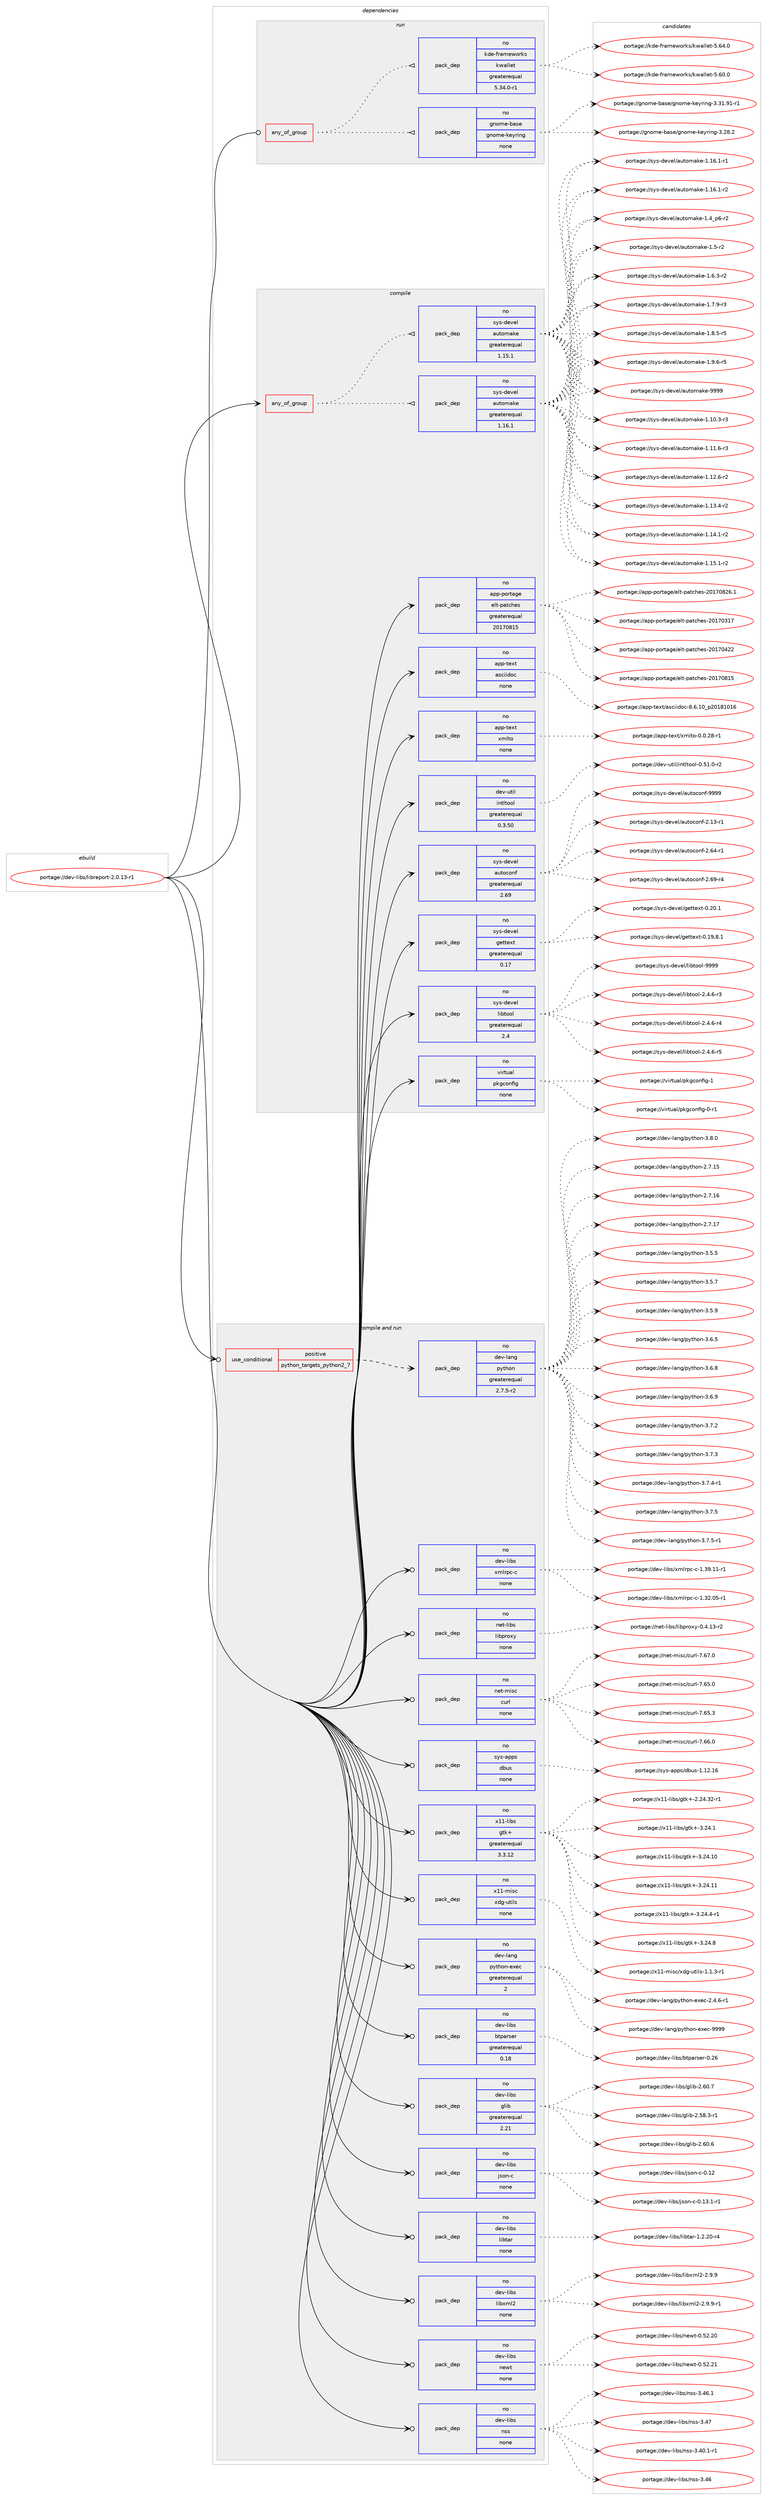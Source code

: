 digraph prolog {

# *************
# Graph options
# *************

newrank=true;
concentrate=true;
compound=true;
graph [rankdir=LR,fontname=Helvetica,fontsize=10,ranksep=1.5];#, ranksep=2.5, nodesep=0.2];
edge  [arrowhead=vee];
node  [fontname=Helvetica,fontsize=10];

# **********
# The ebuild
# **********

subgraph cluster_leftcol {
color=gray;
label=<<i>ebuild</i>>;
id [label="portage://dev-libs/libreport-2.0.13-r1", color=red, width=4, href="../dev-libs/libreport-2.0.13-r1.svg"];
}

# ****************
# The dependencies
# ****************

subgraph cluster_midcol {
color=gray;
label=<<i>dependencies</i>>;
subgraph cluster_compile {
fillcolor="#eeeeee";
style=filled;
label=<<i>compile</i>>;
subgraph any2990 {
dependency101992 [label=<<TABLE BORDER="0" CELLBORDER="1" CELLSPACING="0" CELLPADDING="4"><TR><TD CELLPADDING="10">any_of_group</TD></TR></TABLE>>, shape=none, color=red];subgraph pack77595 {
dependency101993 [label=<<TABLE BORDER="0" CELLBORDER="1" CELLSPACING="0" CELLPADDING="4" WIDTH="220"><TR><TD ROWSPAN="6" CELLPADDING="30">pack_dep</TD></TR><TR><TD WIDTH="110">no</TD></TR><TR><TD>sys-devel</TD></TR><TR><TD>automake</TD></TR><TR><TD>greaterequal</TD></TR><TR><TD>1.16.1</TD></TR></TABLE>>, shape=none, color=blue];
}
dependency101992:e -> dependency101993:w [weight=20,style="dotted",arrowhead="oinv"];
subgraph pack77596 {
dependency101994 [label=<<TABLE BORDER="0" CELLBORDER="1" CELLSPACING="0" CELLPADDING="4" WIDTH="220"><TR><TD ROWSPAN="6" CELLPADDING="30">pack_dep</TD></TR><TR><TD WIDTH="110">no</TD></TR><TR><TD>sys-devel</TD></TR><TR><TD>automake</TD></TR><TR><TD>greaterequal</TD></TR><TR><TD>1.15.1</TD></TR></TABLE>>, shape=none, color=blue];
}
dependency101992:e -> dependency101994:w [weight=20,style="dotted",arrowhead="oinv"];
}
id:e -> dependency101992:w [weight=20,style="solid",arrowhead="vee"];
subgraph pack77597 {
dependency101995 [label=<<TABLE BORDER="0" CELLBORDER="1" CELLSPACING="0" CELLPADDING="4" WIDTH="220"><TR><TD ROWSPAN="6" CELLPADDING="30">pack_dep</TD></TR><TR><TD WIDTH="110">no</TD></TR><TR><TD>app-portage</TD></TR><TR><TD>elt-patches</TD></TR><TR><TD>greaterequal</TD></TR><TR><TD>20170815</TD></TR></TABLE>>, shape=none, color=blue];
}
id:e -> dependency101995:w [weight=20,style="solid",arrowhead="vee"];
subgraph pack77598 {
dependency101996 [label=<<TABLE BORDER="0" CELLBORDER="1" CELLSPACING="0" CELLPADDING="4" WIDTH="220"><TR><TD ROWSPAN="6" CELLPADDING="30">pack_dep</TD></TR><TR><TD WIDTH="110">no</TD></TR><TR><TD>app-text</TD></TR><TR><TD>asciidoc</TD></TR><TR><TD>none</TD></TR><TR><TD></TD></TR></TABLE>>, shape=none, color=blue];
}
id:e -> dependency101996:w [weight=20,style="solid",arrowhead="vee"];
subgraph pack77599 {
dependency101997 [label=<<TABLE BORDER="0" CELLBORDER="1" CELLSPACING="0" CELLPADDING="4" WIDTH="220"><TR><TD ROWSPAN="6" CELLPADDING="30">pack_dep</TD></TR><TR><TD WIDTH="110">no</TD></TR><TR><TD>app-text</TD></TR><TR><TD>xmlto</TD></TR><TR><TD>none</TD></TR><TR><TD></TD></TR></TABLE>>, shape=none, color=blue];
}
id:e -> dependency101997:w [weight=20,style="solid",arrowhead="vee"];
subgraph pack77600 {
dependency101998 [label=<<TABLE BORDER="0" CELLBORDER="1" CELLSPACING="0" CELLPADDING="4" WIDTH="220"><TR><TD ROWSPAN="6" CELLPADDING="30">pack_dep</TD></TR><TR><TD WIDTH="110">no</TD></TR><TR><TD>dev-util</TD></TR><TR><TD>intltool</TD></TR><TR><TD>greaterequal</TD></TR><TR><TD>0.3.50</TD></TR></TABLE>>, shape=none, color=blue];
}
id:e -> dependency101998:w [weight=20,style="solid",arrowhead="vee"];
subgraph pack77601 {
dependency101999 [label=<<TABLE BORDER="0" CELLBORDER="1" CELLSPACING="0" CELLPADDING="4" WIDTH="220"><TR><TD ROWSPAN="6" CELLPADDING="30">pack_dep</TD></TR><TR><TD WIDTH="110">no</TD></TR><TR><TD>sys-devel</TD></TR><TR><TD>autoconf</TD></TR><TR><TD>greaterequal</TD></TR><TR><TD>2.69</TD></TR></TABLE>>, shape=none, color=blue];
}
id:e -> dependency101999:w [weight=20,style="solid",arrowhead="vee"];
subgraph pack77602 {
dependency102000 [label=<<TABLE BORDER="0" CELLBORDER="1" CELLSPACING="0" CELLPADDING="4" WIDTH="220"><TR><TD ROWSPAN="6" CELLPADDING="30">pack_dep</TD></TR><TR><TD WIDTH="110">no</TD></TR><TR><TD>sys-devel</TD></TR><TR><TD>gettext</TD></TR><TR><TD>greaterequal</TD></TR><TR><TD>0.17</TD></TR></TABLE>>, shape=none, color=blue];
}
id:e -> dependency102000:w [weight=20,style="solid",arrowhead="vee"];
subgraph pack77603 {
dependency102001 [label=<<TABLE BORDER="0" CELLBORDER="1" CELLSPACING="0" CELLPADDING="4" WIDTH="220"><TR><TD ROWSPAN="6" CELLPADDING="30">pack_dep</TD></TR><TR><TD WIDTH="110">no</TD></TR><TR><TD>sys-devel</TD></TR><TR><TD>libtool</TD></TR><TR><TD>greaterequal</TD></TR><TR><TD>2.4</TD></TR></TABLE>>, shape=none, color=blue];
}
id:e -> dependency102001:w [weight=20,style="solid",arrowhead="vee"];
subgraph pack77604 {
dependency102002 [label=<<TABLE BORDER="0" CELLBORDER="1" CELLSPACING="0" CELLPADDING="4" WIDTH="220"><TR><TD ROWSPAN="6" CELLPADDING="30">pack_dep</TD></TR><TR><TD WIDTH="110">no</TD></TR><TR><TD>virtual</TD></TR><TR><TD>pkgconfig</TD></TR><TR><TD>none</TD></TR><TR><TD></TD></TR></TABLE>>, shape=none, color=blue];
}
id:e -> dependency102002:w [weight=20,style="solid",arrowhead="vee"];
}
subgraph cluster_compileandrun {
fillcolor="#eeeeee";
style=filled;
label=<<i>compile and run</i>>;
subgraph cond21350 {
dependency102003 [label=<<TABLE BORDER="0" CELLBORDER="1" CELLSPACING="0" CELLPADDING="4"><TR><TD ROWSPAN="3" CELLPADDING="10">use_conditional</TD></TR><TR><TD>positive</TD></TR><TR><TD>python_targets_python2_7</TD></TR></TABLE>>, shape=none, color=red];
subgraph pack77605 {
dependency102004 [label=<<TABLE BORDER="0" CELLBORDER="1" CELLSPACING="0" CELLPADDING="4" WIDTH="220"><TR><TD ROWSPAN="6" CELLPADDING="30">pack_dep</TD></TR><TR><TD WIDTH="110">no</TD></TR><TR><TD>dev-lang</TD></TR><TR><TD>python</TD></TR><TR><TD>greaterequal</TD></TR><TR><TD>2.7.5-r2</TD></TR></TABLE>>, shape=none, color=blue];
}
dependency102003:e -> dependency102004:w [weight=20,style="dashed",arrowhead="vee"];
}
id:e -> dependency102003:w [weight=20,style="solid",arrowhead="odotvee"];
subgraph pack77606 {
dependency102005 [label=<<TABLE BORDER="0" CELLBORDER="1" CELLSPACING="0" CELLPADDING="4" WIDTH="220"><TR><TD ROWSPAN="6" CELLPADDING="30">pack_dep</TD></TR><TR><TD WIDTH="110">no</TD></TR><TR><TD>dev-lang</TD></TR><TR><TD>python-exec</TD></TR><TR><TD>greaterequal</TD></TR><TR><TD>2</TD></TR></TABLE>>, shape=none, color=blue];
}
id:e -> dependency102005:w [weight=20,style="solid",arrowhead="odotvee"];
subgraph pack77607 {
dependency102006 [label=<<TABLE BORDER="0" CELLBORDER="1" CELLSPACING="0" CELLPADDING="4" WIDTH="220"><TR><TD ROWSPAN="6" CELLPADDING="30">pack_dep</TD></TR><TR><TD WIDTH="110">no</TD></TR><TR><TD>dev-libs</TD></TR><TR><TD>btparser</TD></TR><TR><TD>greaterequal</TD></TR><TR><TD>0.18</TD></TR></TABLE>>, shape=none, color=blue];
}
id:e -> dependency102006:w [weight=20,style="solid",arrowhead="odotvee"];
subgraph pack77608 {
dependency102007 [label=<<TABLE BORDER="0" CELLBORDER="1" CELLSPACING="0" CELLPADDING="4" WIDTH="220"><TR><TD ROWSPAN="6" CELLPADDING="30">pack_dep</TD></TR><TR><TD WIDTH="110">no</TD></TR><TR><TD>dev-libs</TD></TR><TR><TD>glib</TD></TR><TR><TD>greaterequal</TD></TR><TR><TD>2.21</TD></TR></TABLE>>, shape=none, color=blue];
}
id:e -> dependency102007:w [weight=20,style="solid",arrowhead="odotvee"];
subgraph pack77609 {
dependency102008 [label=<<TABLE BORDER="0" CELLBORDER="1" CELLSPACING="0" CELLPADDING="4" WIDTH="220"><TR><TD ROWSPAN="6" CELLPADDING="30">pack_dep</TD></TR><TR><TD WIDTH="110">no</TD></TR><TR><TD>dev-libs</TD></TR><TR><TD>json-c</TD></TR><TR><TD>none</TD></TR><TR><TD></TD></TR></TABLE>>, shape=none, color=blue];
}
id:e -> dependency102008:w [weight=20,style="solid",arrowhead="odotvee"];
subgraph pack77610 {
dependency102009 [label=<<TABLE BORDER="0" CELLBORDER="1" CELLSPACING="0" CELLPADDING="4" WIDTH="220"><TR><TD ROWSPAN="6" CELLPADDING="30">pack_dep</TD></TR><TR><TD WIDTH="110">no</TD></TR><TR><TD>dev-libs</TD></TR><TR><TD>libtar</TD></TR><TR><TD>none</TD></TR><TR><TD></TD></TR></TABLE>>, shape=none, color=blue];
}
id:e -> dependency102009:w [weight=20,style="solid",arrowhead="odotvee"];
subgraph pack77611 {
dependency102010 [label=<<TABLE BORDER="0" CELLBORDER="1" CELLSPACING="0" CELLPADDING="4" WIDTH="220"><TR><TD ROWSPAN="6" CELLPADDING="30">pack_dep</TD></TR><TR><TD WIDTH="110">no</TD></TR><TR><TD>dev-libs</TD></TR><TR><TD>libxml2</TD></TR><TR><TD>none</TD></TR><TR><TD></TD></TR></TABLE>>, shape=none, color=blue];
}
id:e -> dependency102010:w [weight=20,style="solid",arrowhead="odotvee"];
subgraph pack77612 {
dependency102011 [label=<<TABLE BORDER="0" CELLBORDER="1" CELLSPACING="0" CELLPADDING="4" WIDTH="220"><TR><TD ROWSPAN="6" CELLPADDING="30">pack_dep</TD></TR><TR><TD WIDTH="110">no</TD></TR><TR><TD>dev-libs</TD></TR><TR><TD>newt</TD></TR><TR><TD>none</TD></TR><TR><TD></TD></TR></TABLE>>, shape=none, color=blue];
}
id:e -> dependency102011:w [weight=20,style="solid",arrowhead="odotvee"];
subgraph pack77613 {
dependency102012 [label=<<TABLE BORDER="0" CELLBORDER="1" CELLSPACING="0" CELLPADDING="4" WIDTH="220"><TR><TD ROWSPAN="6" CELLPADDING="30">pack_dep</TD></TR><TR><TD WIDTH="110">no</TD></TR><TR><TD>dev-libs</TD></TR><TR><TD>nss</TD></TR><TR><TD>none</TD></TR><TR><TD></TD></TR></TABLE>>, shape=none, color=blue];
}
id:e -> dependency102012:w [weight=20,style="solid",arrowhead="odotvee"];
subgraph pack77614 {
dependency102013 [label=<<TABLE BORDER="0" CELLBORDER="1" CELLSPACING="0" CELLPADDING="4" WIDTH="220"><TR><TD ROWSPAN="6" CELLPADDING="30">pack_dep</TD></TR><TR><TD WIDTH="110">no</TD></TR><TR><TD>dev-libs</TD></TR><TR><TD>xmlrpc-c</TD></TR><TR><TD>none</TD></TR><TR><TD></TD></TR></TABLE>>, shape=none, color=blue];
}
id:e -> dependency102013:w [weight=20,style="solid",arrowhead="odotvee"];
subgraph pack77615 {
dependency102014 [label=<<TABLE BORDER="0" CELLBORDER="1" CELLSPACING="0" CELLPADDING="4" WIDTH="220"><TR><TD ROWSPAN="6" CELLPADDING="30">pack_dep</TD></TR><TR><TD WIDTH="110">no</TD></TR><TR><TD>net-libs</TD></TR><TR><TD>libproxy</TD></TR><TR><TD>none</TD></TR><TR><TD></TD></TR></TABLE>>, shape=none, color=blue];
}
id:e -> dependency102014:w [weight=20,style="solid",arrowhead="odotvee"];
subgraph pack77616 {
dependency102015 [label=<<TABLE BORDER="0" CELLBORDER="1" CELLSPACING="0" CELLPADDING="4" WIDTH="220"><TR><TD ROWSPAN="6" CELLPADDING="30">pack_dep</TD></TR><TR><TD WIDTH="110">no</TD></TR><TR><TD>net-misc</TD></TR><TR><TD>curl</TD></TR><TR><TD>none</TD></TR><TR><TD></TD></TR></TABLE>>, shape=none, color=blue];
}
id:e -> dependency102015:w [weight=20,style="solid",arrowhead="odotvee"];
subgraph pack77617 {
dependency102016 [label=<<TABLE BORDER="0" CELLBORDER="1" CELLSPACING="0" CELLPADDING="4" WIDTH="220"><TR><TD ROWSPAN="6" CELLPADDING="30">pack_dep</TD></TR><TR><TD WIDTH="110">no</TD></TR><TR><TD>sys-apps</TD></TR><TR><TD>dbus</TD></TR><TR><TD>none</TD></TR><TR><TD></TD></TR></TABLE>>, shape=none, color=blue];
}
id:e -> dependency102016:w [weight=20,style="solid",arrowhead="odotvee"];
subgraph pack77618 {
dependency102017 [label=<<TABLE BORDER="0" CELLBORDER="1" CELLSPACING="0" CELLPADDING="4" WIDTH="220"><TR><TD ROWSPAN="6" CELLPADDING="30">pack_dep</TD></TR><TR><TD WIDTH="110">no</TD></TR><TR><TD>x11-libs</TD></TR><TR><TD>gtk+</TD></TR><TR><TD>greaterequal</TD></TR><TR><TD>3.3.12</TD></TR></TABLE>>, shape=none, color=blue];
}
id:e -> dependency102017:w [weight=20,style="solid",arrowhead="odotvee"];
subgraph pack77619 {
dependency102018 [label=<<TABLE BORDER="0" CELLBORDER="1" CELLSPACING="0" CELLPADDING="4" WIDTH="220"><TR><TD ROWSPAN="6" CELLPADDING="30">pack_dep</TD></TR><TR><TD WIDTH="110">no</TD></TR><TR><TD>x11-misc</TD></TR><TR><TD>xdg-utils</TD></TR><TR><TD>none</TD></TR><TR><TD></TD></TR></TABLE>>, shape=none, color=blue];
}
id:e -> dependency102018:w [weight=20,style="solid",arrowhead="odotvee"];
}
subgraph cluster_run {
fillcolor="#eeeeee";
style=filled;
label=<<i>run</i>>;
subgraph any2991 {
dependency102019 [label=<<TABLE BORDER="0" CELLBORDER="1" CELLSPACING="0" CELLPADDING="4"><TR><TD CELLPADDING="10">any_of_group</TD></TR></TABLE>>, shape=none, color=red];subgraph pack77620 {
dependency102020 [label=<<TABLE BORDER="0" CELLBORDER="1" CELLSPACING="0" CELLPADDING="4" WIDTH="220"><TR><TD ROWSPAN="6" CELLPADDING="30">pack_dep</TD></TR><TR><TD WIDTH="110">no</TD></TR><TR><TD>gnome-base</TD></TR><TR><TD>gnome-keyring</TD></TR><TR><TD>none</TD></TR><TR><TD></TD></TR></TABLE>>, shape=none, color=blue];
}
dependency102019:e -> dependency102020:w [weight=20,style="dotted",arrowhead="oinv"];
subgraph pack77621 {
dependency102021 [label=<<TABLE BORDER="0" CELLBORDER="1" CELLSPACING="0" CELLPADDING="4" WIDTH="220"><TR><TD ROWSPAN="6" CELLPADDING="30">pack_dep</TD></TR><TR><TD WIDTH="110">no</TD></TR><TR><TD>kde-frameworks</TD></TR><TR><TD>kwallet</TD></TR><TR><TD>greaterequal</TD></TR><TR><TD>5.34.0-r1</TD></TR></TABLE>>, shape=none, color=blue];
}
dependency102019:e -> dependency102021:w [weight=20,style="dotted",arrowhead="oinv"];
}
id:e -> dependency102019:w [weight=20,style="solid",arrowhead="odot"];
}
}

# **************
# The candidates
# **************

subgraph cluster_choices {
rank=same;
color=gray;
label=<<i>candidates</i>>;

subgraph choice77595 {
color=black;
nodesep=1;
choiceportage11512111545100101118101108479711711611110997107101454946494846514511451 [label="portage://sys-devel/automake-1.10.3-r3", color=red, width=4,href="../sys-devel/automake-1.10.3-r3.svg"];
choiceportage11512111545100101118101108479711711611110997107101454946494946544511451 [label="portage://sys-devel/automake-1.11.6-r3", color=red, width=4,href="../sys-devel/automake-1.11.6-r3.svg"];
choiceportage11512111545100101118101108479711711611110997107101454946495046544511450 [label="portage://sys-devel/automake-1.12.6-r2", color=red, width=4,href="../sys-devel/automake-1.12.6-r2.svg"];
choiceportage11512111545100101118101108479711711611110997107101454946495146524511450 [label="portage://sys-devel/automake-1.13.4-r2", color=red, width=4,href="../sys-devel/automake-1.13.4-r2.svg"];
choiceportage11512111545100101118101108479711711611110997107101454946495246494511450 [label="portage://sys-devel/automake-1.14.1-r2", color=red, width=4,href="../sys-devel/automake-1.14.1-r2.svg"];
choiceportage11512111545100101118101108479711711611110997107101454946495346494511450 [label="portage://sys-devel/automake-1.15.1-r2", color=red, width=4,href="../sys-devel/automake-1.15.1-r2.svg"];
choiceportage11512111545100101118101108479711711611110997107101454946495446494511449 [label="portage://sys-devel/automake-1.16.1-r1", color=red, width=4,href="../sys-devel/automake-1.16.1-r1.svg"];
choiceportage11512111545100101118101108479711711611110997107101454946495446494511450 [label="portage://sys-devel/automake-1.16.1-r2", color=red, width=4,href="../sys-devel/automake-1.16.1-r2.svg"];
choiceportage115121115451001011181011084797117116111109971071014549465295112544511450 [label="portage://sys-devel/automake-1.4_p6-r2", color=red, width=4,href="../sys-devel/automake-1.4_p6-r2.svg"];
choiceportage11512111545100101118101108479711711611110997107101454946534511450 [label="portage://sys-devel/automake-1.5-r2", color=red, width=4,href="../sys-devel/automake-1.5-r2.svg"];
choiceportage115121115451001011181011084797117116111109971071014549465446514511450 [label="portage://sys-devel/automake-1.6.3-r2", color=red, width=4,href="../sys-devel/automake-1.6.3-r2.svg"];
choiceportage115121115451001011181011084797117116111109971071014549465546574511451 [label="portage://sys-devel/automake-1.7.9-r3", color=red, width=4,href="../sys-devel/automake-1.7.9-r3.svg"];
choiceportage115121115451001011181011084797117116111109971071014549465646534511453 [label="portage://sys-devel/automake-1.8.5-r5", color=red, width=4,href="../sys-devel/automake-1.8.5-r5.svg"];
choiceportage115121115451001011181011084797117116111109971071014549465746544511453 [label="portage://sys-devel/automake-1.9.6-r5", color=red, width=4,href="../sys-devel/automake-1.9.6-r5.svg"];
choiceportage115121115451001011181011084797117116111109971071014557575757 [label="portage://sys-devel/automake-9999", color=red, width=4,href="../sys-devel/automake-9999.svg"];
dependency101993:e -> choiceportage11512111545100101118101108479711711611110997107101454946494846514511451:w [style=dotted,weight="100"];
dependency101993:e -> choiceportage11512111545100101118101108479711711611110997107101454946494946544511451:w [style=dotted,weight="100"];
dependency101993:e -> choiceportage11512111545100101118101108479711711611110997107101454946495046544511450:w [style=dotted,weight="100"];
dependency101993:e -> choiceportage11512111545100101118101108479711711611110997107101454946495146524511450:w [style=dotted,weight="100"];
dependency101993:e -> choiceportage11512111545100101118101108479711711611110997107101454946495246494511450:w [style=dotted,weight="100"];
dependency101993:e -> choiceportage11512111545100101118101108479711711611110997107101454946495346494511450:w [style=dotted,weight="100"];
dependency101993:e -> choiceportage11512111545100101118101108479711711611110997107101454946495446494511449:w [style=dotted,weight="100"];
dependency101993:e -> choiceportage11512111545100101118101108479711711611110997107101454946495446494511450:w [style=dotted,weight="100"];
dependency101993:e -> choiceportage115121115451001011181011084797117116111109971071014549465295112544511450:w [style=dotted,weight="100"];
dependency101993:e -> choiceportage11512111545100101118101108479711711611110997107101454946534511450:w [style=dotted,weight="100"];
dependency101993:e -> choiceportage115121115451001011181011084797117116111109971071014549465446514511450:w [style=dotted,weight="100"];
dependency101993:e -> choiceportage115121115451001011181011084797117116111109971071014549465546574511451:w [style=dotted,weight="100"];
dependency101993:e -> choiceportage115121115451001011181011084797117116111109971071014549465646534511453:w [style=dotted,weight="100"];
dependency101993:e -> choiceportage115121115451001011181011084797117116111109971071014549465746544511453:w [style=dotted,weight="100"];
dependency101993:e -> choiceportage115121115451001011181011084797117116111109971071014557575757:w [style=dotted,weight="100"];
}
subgraph choice77596 {
color=black;
nodesep=1;
choiceportage11512111545100101118101108479711711611110997107101454946494846514511451 [label="portage://sys-devel/automake-1.10.3-r3", color=red, width=4,href="../sys-devel/automake-1.10.3-r3.svg"];
choiceportage11512111545100101118101108479711711611110997107101454946494946544511451 [label="portage://sys-devel/automake-1.11.6-r3", color=red, width=4,href="../sys-devel/automake-1.11.6-r3.svg"];
choiceportage11512111545100101118101108479711711611110997107101454946495046544511450 [label="portage://sys-devel/automake-1.12.6-r2", color=red, width=4,href="../sys-devel/automake-1.12.6-r2.svg"];
choiceportage11512111545100101118101108479711711611110997107101454946495146524511450 [label="portage://sys-devel/automake-1.13.4-r2", color=red, width=4,href="../sys-devel/automake-1.13.4-r2.svg"];
choiceportage11512111545100101118101108479711711611110997107101454946495246494511450 [label="portage://sys-devel/automake-1.14.1-r2", color=red, width=4,href="../sys-devel/automake-1.14.1-r2.svg"];
choiceportage11512111545100101118101108479711711611110997107101454946495346494511450 [label="portage://sys-devel/automake-1.15.1-r2", color=red, width=4,href="../sys-devel/automake-1.15.1-r2.svg"];
choiceportage11512111545100101118101108479711711611110997107101454946495446494511449 [label="portage://sys-devel/automake-1.16.1-r1", color=red, width=4,href="../sys-devel/automake-1.16.1-r1.svg"];
choiceportage11512111545100101118101108479711711611110997107101454946495446494511450 [label="portage://sys-devel/automake-1.16.1-r2", color=red, width=4,href="../sys-devel/automake-1.16.1-r2.svg"];
choiceportage115121115451001011181011084797117116111109971071014549465295112544511450 [label="portage://sys-devel/automake-1.4_p6-r2", color=red, width=4,href="../sys-devel/automake-1.4_p6-r2.svg"];
choiceportage11512111545100101118101108479711711611110997107101454946534511450 [label="portage://sys-devel/automake-1.5-r2", color=red, width=4,href="../sys-devel/automake-1.5-r2.svg"];
choiceportage115121115451001011181011084797117116111109971071014549465446514511450 [label="portage://sys-devel/automake-1.6.3-r2", color=red, width=4,href="../sys-devel/automake-1.6.3-r2.svg"];
choiceportage115121115451001011181011084797117116111109971071014549465546574511451 [label="portage://sys-devel/automake-1.7.9-r3", color=red, width=4,href="../sys-devel/automake-1.7.9-r3.svg"];
choiceportage115121115451001011181011084797117116111109971071014549465646534511453 [label="portage://sys-devel/automake-1.8.5-r5", color=red, width=4,href="../sys-devel/automake-1.8.5-r5.svg"];
choiceportage115121115451001011181011084797117116111109971071014549465746544511453 [label="portage://sys-devel/automake-1.9.6-r5", color=red, width=4,href="../sys-devel/automake-1.9.6-r5.svg"];
choiceportage115121115451001011181011084797117116111109971071014557575757 [label="portage://sys-devel/automake-9999", color=red, width=4,href="../sys-devel/automake-9999.svg"];
dependency101994:e -> choiceportage11512111545100101118101108479711711611110997107101454946494846514511451:w [style=dotted,weight="100"];
dependency101994:e -> choiceportage11512111545100101118101108479711711611110997107101454946494946544511451:w [style=dotted,weight="100"];
dependency101994:e -> choiceportage11512111545100101118101108479711711611110997107101454946495046544511450:w [style=dotted,weight="100"];
dependency101994:e -> choiceportage11512111545100101118101108479711711611110997107101454946495146524511450:w [style=dotted,weight="100"];
dependency101994:e -> choiceportage11512111545100101118101108479711711611110997107101454946495246494511450:w [style=dotted,weight="100"];
dependency101994:e -> choiceportage11512111545100101118101108479711711611110997107101454946495346494511450:w [style=dotted,weight="100"];
dependency101994:e -> choiceportage11512111545100101118101108479711711611110997107101454946495446494511449:w [style=dotted,weight="100"];
dependency101994:e -> choiceportage11512111545100101118101108479711711611110997107101454946495446494511450:w [style=dotted,weight="100"];
dependency101994:e -> choiceportage115121115451001011181011084797117116111109971071014549465295112544511450:w [style=dotted,weight="100"];
dependency101994:e -> choiceportage11512111545100101118101108479711711611110997107101454946534511450:w [style=dotted,weight="100"];
dependency101994:e -> choiceportage115121115451001011181011084797117116111109971071014549465446514511450:w [style=dotted,weight="100"];
dependency101994:e -> choiceportage115121115451001011181011084797117116111109971071014549465546574511451:w [style=dotted,weight="100"];
dependency101994:e -> choiceportage115121115451001011181011084797117116111109971071014549465646534511453:w [style=dotted,weight="100"];
dependency101994:e -> choiceportage115121115451001011181011084797117116111109971071014549465746544511453:w [style=dotted,weight="100"];
dependency101994:e -> choiceportage115121115451001011181011084797117116111109971071014557575757:w [style=dotted,weight="100"];
}
subgraph choice77597 {
color=black;
nodesep=1;
choiceportage97112112451121111141169710310147101108116451129711699104101115455048495548514955 [label="portage://app-portage/elt-patches-20170317", color=red, width=4,href="../app-portage/elt-patches-20170317.svg"];
choiceportage97112112451121111141169710310147101108116451129711699104101115455048495548525050 [label="portage://app-portage/elt-patches-20170422", color=red, width=4,href="../app-portage/elt-patches-20170422.svg"];
choiceportage97112112451121111141169710310147101108116451129711699104101115455048495548564953 [label="portage://app-portage/elt-patches-20170815", color=red, width=4,href="../app-portage/elt-patches-20170815.svg"];
choiceportage971121124511211111411697103101471011081164511297116991041011154550484955485650544649 [label="portage://app-portage/elt-patches-20170826.1", color=red, width=4,href="../app-portage/elt-patches-20170826.1.svg"];
dependency101995:e -> choiceportage97112112451121111141169710310147101108116451129711699104101115455048495548514955:w [style=dotted,weight="100"];
dependency101995:e -> choiceportage97112112451121111141169710310147101108116451129711699104101115455048495548525050:w [style=dotted,weight="100"];
dependency101995:e -> choiceportage97112112451121111141169710310147101108116451129711699104101115455048495548564953:w [style=dotted,weight="100"];
dependency101995:e -> choiceportage971121124511211111411697103101471011081164511297116991041011154550484955485650544649:w [style=dotted,weight="100"];
}
subgraph choice77598 {
color=black;
nodesep=1;
choiceportage97112112451161011201164797115991051051001119945564654464948951125048495649484954 [label="portage://app-text/asciidoc-8.6.10_p20181016", color=red, width=4,href="../app-text/asciidoc-8.6.10_p20181016.svg"];
dependency101996:e -> choiceportage97112112451161011201164797115991051051001119945564654464948951125048495649484954:w [style=dotted,weight="100"];
}
subgraph choice77599 {
color=black;
nodesep=1;
choiceportage971121124511610112011647120109108116111454846484650564511449 [label="portage://app-text/xmlto-0.0.28-r1", color=red, width=4,href="../app-text/xmlto-0.0.28-r1.svg"];
dependency101997:e -> choiceportage971121124511610112011647120109108116111454846484650564511449:w [style=dotted,weight="100"];
}
subgraph choice77600 {
color=black;
nodesep=1;
choiceportage1001011184511711610510847105110116108116111111108454846534946484511450 [label="portage://dev-util/intltool-0.51.0-r2", color=red, width=4,href="../dev-util/intltool-0.51.0-r2.svg"];
dependency101998:e -> choiceportage1001011184511711610510847105110116108116111111108454846534946484511450:w [style=dotted,weight="100"];
}
subgraph choice77601 {
color=black;
nodesep=1;
choiceportage1151211154510010111810110847971171161119911111010245504649514511449 [label="portage://sys-devel/autoconf-2.13-r1", color=red, width=4,href="../sys-devel/autoconf-2.13-r1.svg"];
choiceportage1151211154510010111810110847971171161119911111010245504654524511449 [label="portage://sys-devel/autoconf-2.64-r1", color=red, width=4,href="../sys-devel/autoconf-2.64-r1.svg"];
choiceportage1151211154510010111810110847971171161119911111010245504654574511452 [label="portage://sys-devel/autoconf-2.69-r4", color=red, width=4,href="../sys-devel/autoconf-2.69-r4.svg"];
choiceportage115121115451001011181011084797117116111991111101024557575757 [label="portage://sys-devel/autoconf-9999", color=red, width=4,href="../sys-devel/autoconf-9999.svg"];
dependency101999:e -> choiceportage1151211154510010111810110847971171161119911111010245504649514511449:w [style=dotted,weight="100"];
dependency101999:e -> choiceportage1151211154510010111810110847971171161119911111010245504654524511449:w [style=dotted,weight="100"];
dependency101999:e -> choiceportage1151211154510010111810110847971171161119911111010245504654574511452:w [style=dotted,weight="100"];
dependency101999:e -> choiceportage115121115451001011181011084797117116111991111101024557575757:w [style=dotted,weight="100"];
}
subgraph choice77602 {
color=black;
nodesep=1;
choiceportage1151211154510010111810110847103101116116101120116454846495746564649 [label="portage://sys-devel/gettext-0.19.8.1", color=red, width=4,href="../sys-devel/gettext-0.19.8.1.svg"];
choiceportage115121115451001011181011084710310111611610112011645484650484649 [label="portage://sys-devel/gettext-0.20.1", color=red, width=4,href="../sys-devel/gettext-0.20.1.svg"];
dependency102000:e -> choiceportage1151211154510010111810110847103101116116101120116454846495746564649:w [style=dotted,weight="100"];
dependency102000:e -> choiceportage115121115451001011181011084710310111611610112011645484650484649:w [style=dotted,weight="100"];
}
subgraph choice77603 {
color=black;
nodesep=1;
choiceportage1151211154510010111810110847108105981161111111084550465246544511451 [label="portage://sys-devel/libtool-2.4.6-r3", color=red, width=4,href="../sys-devel/libtool-2.4.6-r3.svg"];
choiceportage1151211154510010111810110847108105981161111111084550465246544511452 [label="portage://sys-devel/libtool-2.4.6-r4", color=red, width=4,href="../sys-devel/libtool-2.4.6-r4.svg"];
choiceportage1151211154510010111810110847108105981161111111084550465246544511453 [label="portage://sys-devel/libtool-2.4.6-r5", color=red, width=4,href="../sys-devel/libtool-2.4.6-r5.svg"];
choiceportage1151211154510010111810110847108105981161111111084557575757 [label="portage://sys-devel/libtool-9999", color=red, width=4,href="../sys-devel/libtool-9999.svg"];
dependency102001:e -> choiceportage1151211154510010111810110847108105981161111111084550465246544511451:w [style=dotted,weight="100"];
dependency102001:e -> choiceportage1151211154510010111810110847108105981161111111084550465246544511452:w [style=dotted,weight="100"];
dependency102001:e -> choiceportage1151211154510010111810110847108105981161111111084550465246544511453:w [style=dotted,weight="100"];
dependency102001:e -> choiceportage1151211154510010111810110847108105981161111111084557575757:w [style=dotted,weight="100"];
}
subgraph choice77604 {
color=black;
nodesep=1;
choiceportage11810511411611797108471121071039911111010210510345484511449 [label="portage://virtual/pkgconfig-0-r1", color=red, width=4,href="../virtual/pkgconfig-0-r1.svg"];
choiceportage1181051141161179710847112107103991111101021051034549 [label="portage://virtual/pkgconfig-1", color=red, width=4,href="../virtual/pkgconfig-1.svg"];
dependency102002:e -> choiceportage11810511411611797108471121071039911111010210510345484511449:w [style=dotted,weight="100"];
dependency102002:e -> choiceportage1181051141161179710847112107103991111101021051034549:w [style=dotted,weight="100"];
}
subgraph choice77605 {
color=black;
nodesep=1;
choiceportage10010111845108971101034711212111610411111045504655464953 [label="portage://dev-lang/python-2.7.15", color=red, width=4,href="../dev-lang/python-2.7.15.svg"];
choiceportage10010111845108971101034711212111610411111045504655464954 [label="portage://dev-lang/python-2.7.16", color=red, width=4,href="../dev-lang/python-2.7.16.svg"];
choiceportage10010111845108971101034711212111610411111045504655464955 [label="portage://dev-lang/python-2.7.17", color=red, width=4,href="../dev-lang/python-2.7.17.svg"];
choiceportage100101118451089711010347112121116104111110455146534653 [label="portage://dev-lang/python-3.5.5", color=red, width=4,href="../dev-lang/python-3.5.5.svg"];
choiceportage100101118451089711010347112121116104111110455146534655 [label="portage://dev-lang/python-3.5.7", color=red, width=4,href="../dev-lang/python-3.5.7.svg"];
choiceportage100101118451089711010347112121116104111110455146534657 [label="portage://dev-lang/python-3.5.9", color=red, width=4,href="../dev-lang/python-3.5.9.svg"];
choiceportage100101118451089711010347112121116104111110455146544653 [label="portage://dev-lang/python-3.6.5", color=red, width=4,href="../dev-lang/python-3.6.5.svg"];
choiceportage100101118451089711010347112121116104111110455146544656 [label="portage://dev-lang/python-3.6.8", color=red, width=4,href="../dev-lang/python-3.6.8.svg"];
choiceportage100101118451089711010347112121116104111110455146544657 [label="portage://dev-lang/python-3.6.9", color=red, width=4,href="../dev-lang/python-3.6.9.svg"];
choiceportage100101118451089711010347112121116104111110455146554650 [label="portage://dev-lang/python-3.7.2", color=red, width=4,href="../dev-lang/python-3.7.2.svg"];
choiceportage100101118451089711010347112121116104111110455146554651 [label="portage://dev-lang/python-3.7.3", color=red, width=4,href="../dev-lang/python-3.7.3.svg"];
choiceportage1001011184510897110103471121211161041111104551465546524511449 [label="portage://dev-lang/python-3.7.4-r1", color=red, width=4,href="../dev-lang/python-3.7.4-r1.svg"];
choiceportage100101118451089711010347112121116104111110455146554653 [label="portage://dev-lang/python-3.7.5", color=red, width=4,href="../dev-lang/python-3.7.5.svg"];
choiceportage1001011184510897110103471121211161041111104551465546534511449 [label="portage://dev-lang/python-3.7.5-r1", color=red, width=4,href="../dev-lang/python-3.7.5-r1.svg"];
choiceportage100101118451089711010347112121116104111110455146564648 [label="portage://dev-lang/python-3.8.0", color=red, width=4,href="../dev-lang/python-3.8.0.svg"];
dependency102004:e -> choiceportage10010111845108971101034711212111610411111045504655464953:w [style=dotted,weight="100"];
dependency102004:e -> choiceportage10010111845108971101034711212111610411111045504655464954:w [style=dotted,weight="100"];
dependency102004:e -> choiceportage10010111845108971101034711212111610411111045504655464955:w [style=dotted,weight="100"];
dependency102004:e -> choiceportage100101118451089711010347112121116104111110455146534653:w [style=dotted,weight="100"];
dependency102004:e -> choiceportage100101118451089711010347112121116104111110455146534655:w [style=dotted,weight="100"];
dependency102004:e -> choiceportage100101118451089711010347112121116104111110455146534657:w [style=dotted,weight="100"];
dependency102004:e -> choiceportage100101118451089711010347112121116104111110455146544653:w [style=dotted,weight="100"];
dependency102004:e -> choiceportage100101118451089711010347112121116104111110455146544656:w [style=dotted,weight="100"];
dependency102004:e -> choiceportage100101118451089711010347112121116104111110455146544657:w [style=dotted,weight="100"];
dependency102004:e -> choiceportage100101118451089711010347112121116104111110455146554650:w [style=dotted,weight="100"];
dependency102004:e -> choiceportage100101118451089711010347112121116104111110455146554651:w [style=dotted,weight="100"];
dependency102004:e -> choiceportage1001011184510897110103471121211161041111104551465546524511449:w [style=dotted,weight="100"];
dependency102004:e -> choiceportage100101118451089711010347112121116104111110455146554653:w [style=dotted,weight="100"];
dependency102004:e -> choiceportage1001011184510897110103471121211161041111104551465546534511449:w [style=dotted,weight="100"];
dependency102004:e -> choiceportage100101118451089711010347112121116104111110455146564648:w [style=dotted,weight="100"];
}
subgraph choice77606 {
color=black;
nodesep=1;
choiceportage10010111845108971101034711212111610411111045101120101994550465246544511449 [label="portage://dev-lang/python-exec-2.4.6-r1", color=red, width=4,href="../dev-lang/python-exec-2.4.6-r1.svg"];
choiceportage10010111845108971101034711212111610411111045101120101994557575757 [label="portage://dev-lang/python-exec-9999", color=red, width=4,href="../dev-lang/python-exec-9999.svg"];
dependency102005:e -> choiceportage10010111845108971101034711212111610411111045101120101994550465246544511449:w [style=dotted,weight="100"];
dependency102005:e -> choiceportage10010111845108971101034711212111610411111045101120101994557575757:w [style=dotted,weight="100"];
}
subgraph choice77607 {
color=black;
nodesep=1;
choiceportage10010111845108105981154798116112971141151011144548465054 [label="portage://dev-libs/btparser-0.26", color=red, width=4,href="../dev-libs/btparser-0.26.svg"];
dependency102006:e -> choiceportage10010111845108105981154798116112971141151011144548465054:w [style=dotted,weight="100"];
}
subgraph choice77608 {
color=black;
nodesep=1;
choiceportage10010111845108105981154710310810598455046535646514511449 [label="portage://dev-libs/glib-2.58.3-r1", color=red, width=4,href="../dev-libs/glib-2.58.3-r1.svg"];
choiceportage1001011184510810598115471031081059845504654484654 [label="portage://dev-libs/glib-2.60.6", color=red, width=4,href="../dev-libs/glib-2.60.6.svg"];
choiceportage1001011184510810598115471031081059845504654484655 [label="portage://dev-libs/glib-2.60.7", color=red, width=4,href="../dev-libs/glib-2.60.7.svg"];
dependency102007:e -> choiceportage10010111845108105981154710310810598455046535646514511449:w [style=dotted,weight="100"];
dependency102007:e -> choiceportage1001011184510810598115471031081059845504654484654:w [style=dotted,weight="100"];
dependency102007:e -> choiceportage1001011184510810598115471031081059845504654484655:w [style=dotted,weight="100"];
}
subgraph choice77609 {
color=black;
nodesep=1;
choiceportage10010111845108105981154710611511111045994548464950 [label="portage://dev-libs/json-c-0.12", color=red, width=4,href="../dev-libs/json-c-0.12.svg"];
choiceportage1001011184510810598115471061151111104599454846495146494511449 [label="portage://dev-libs/json-c-0.13.1-r1", color=red, width=4,href="../dev-libs/json-c-0.13.1-r1.svg"];
dependency102008:e -> choiceportage10010111845108105981154710611511111045994548464950:w [style=dotted,weight="100"];
dependency102008:e -> choiceportage1001011184510810598115471061151111104599454846495146494511449:w [style=dotted,weight="100"];
}
subgraph choice77610 {
color=black;
nodesep=1;
choiceportage1001011184510810598115471081059811697114454946504650484511452 [label="portage://dev-libs/libtar-1.2.20-r4", color=red, width=4,href="../dev-libs/libtar-1.2.20-r4.svg"];
dependency102009:e -> choiceportage1001011184510810598115471081059811697114454946504650484511452:w [style=dotted,weight="100"];
}
subgraph choice77611 {
color=black;
nodesep=1;
choiceportage1001011184510810598115471081059812010910850455046574657 [label="portage://dev-libs/libxml2-2.9.9", color=red, width=4,href="../dev-libs/libxml2-2.9.9.svg"];
choiceportage10010111845108105981154710810598120109108504550465746574511449 [label="portage://dev-libs/libxml2-2.9.9-r1", color=red, width=4,href="../dev-libs/libxml2-2.9.9-r1.svg"];
dependency102010:e -> choiceportage1001011184510810598115471081059812010910850455046574657:w [style=dotted,weight="100"];
dependency102010:e -> choiceportage10010111845108105981154710810598120109108504550465746574511449:w [style=dotted,weight="100"];
}
subgraph choice77612 {
color=black;
nodesep=1;
choiceportage1001011184510810598115471101011191164548465350465048 [label="portage://dev-libs/newt-0.52.20", color=red, width=4,href="../dev-libs/newt-0.52.20.svg"];
choiceportage1001011184510810598115471101011191164548465350465049 [label="portage://dev-libs/newt-0.52.21", color=red, width=4,href="../dev-libs/newt-0.52.21.svg"];
dependency102011:e -> choiceportage1001011184510810598115471101011191164548465350465048:w [style=dotted,weight="100"];
dependency102011:e -> choiceportage1001011184510810598115471101011191164548465350465049:w [style=dotted,weight="100"];
}
subgraph choice77613 {
color=black;
nodesep=1;
choiceportage100101118451081059811547110115115455146524846494511449 [label="portage://dev-libs/nss-3.40.1-r1", color=red, width=4,href="../dev-libs/nss-3.40.1-r1.svg"];
choiceportage1001011184510810598115471101151154551465254 [label="portage://dev-libs/nss-3.46", color=red, width=4,href="../dev-libs/nss-3.46.svg"];
choiceportage10010111845108105981154711011511545514652544649 [label="portage://dev-libs/nss-3.46.1", color=red, width=4,href="../dev-libs/nss-3.46.1.svg"];
choiceportage1001011184510810598115471101151154551465255 [label="portage://dev-libs/nss-3.47", color=red, width=4,href="../dev-libs/nss-3.47.svg"];
dependency102012:e -> choiceportage100101118451081059811547110115115455146524846494511449:w [style=dotted,weight="100"];
dependency102012:e -> choiceportage1001011184510810598115471101151154551465254:w [style=dotted,weight="100"];
dependency102012:e -> choiceportage10010111845108105981154711011511545514652544649:w [style=dotted,weight="100"];
dependency102012:e -> choiceportage1001011184510810598115471101151154551465255:w [style=dotted,weight="100"];
}
subgraph choice77614 {
color=black;
nodesep=1;
choiceportage10010111845108105981154712010910811411299459945494651504648534511449 [label="portage://dev-libs/xmlrpc-c-1.32.05-r1", color=red, width=4,href="../dev-libs/xmlrpc-c-1.32.05-r1.svg"];
choiceportage10010111845108105981154712010910811411299459945494651574649494511449 [label="portage://dev-libs/xmlrpc-c-1.39.11-r1", color=red, width=4,href="../dev-libs/xmlrpc-c-1.39.11-r1.svg"];
dependency102013:e -> choiceportage10010111845108105981154712010910811411299459945494651504648534511449:w [style=dotted,weight="100"];
dependency102013:e -> choiceportage10010111845108105981154712010910811411299459945494651574649494511449:w [style=dotted,weight="100"];
}
subgraph choice77615 {
color=black;
nodesep=1;
choiceportage11010111645108105981154710810598112114111120121454846524649514511450 [label="portage://net-libs/libproxy-0.4.13-r2", color=red, width=4,href="../net-libs/libproxy-0.4.13-r2.svg"];
dependency102014:e -> choiceportage11010111645108105981154710810598112114111120121454846524649514511450:w [style=dotted,weight="100"];
}
subgraph choice77616 {
color=black;
nodesep=1;
choiceportage1101011164510910511599479911711410845554654534648 [label="portage://net-misc/curl-7.65.0", color=red, width=4,href="../net-misc/curl-7.65.0.svg"];
choiceportage1101011164510910511599479911711410845554654534651 [label="portage://net-misc/curl-7.65.3", color=red, width=4,href="../net-misc/curl-7.65.3.svg"];
choiceportage1101011164510910511599479911711410845554654544648 [label="portage://net-misc/curl-7.66.0", color=red, width=4,href="../net-misc/curl-7.66.0.svg"];
choiceportage1101011164510910511599479911711410845554654554648 [label="portage://net-misc/curl-7.67.0", color=red, width=4,href="../net-misc/curl-7.67.0.svg"];
dependency102015:e -> choiceportage1101011164510910511599479911711410845554654534648:w [style=dotted,weight="100"];
dependency102015:e -> choiceportage1101011164510910511599479911711410845554654534651:w [style=dotted,weight="100"];
dependency102015:e -> choiceportage1101011164510910511599479911711410845554654544648:w [style=dotted,weight="100"];
dependency102015:e -> choiceportage1101011164510910511599479911711410845554654554648:w [style=dotted,weight="100"];
}
subgraph choice77617 {
color=black;
nodesep=1;
choiceportage115121115459711211211547100981171154549464950464954 [label="portage://sys-apps/dbus-1.12.16", color=red, width=4,href="../sys-apps/dbus-1.12.16.svg"];
dependency102016:e -> choiceportage115121115459711211211547100981171154549464950464954:w [style=dotted,weight="100"];
}
subgraph choice77618 {
color=black;
nodesep=1;
choiceportage12049494510810598115471031161074345504650524651504511449 [label="portage://x11-libs/gtk+-2.24.32-r1", color=red, width=4,href="../x11-libs/gtk+-2.24.32-r1.svg"];
choiceportage12049494510810598115471031161074345514650524649 [label="portage://x11-libs/gtk+-3.24.1", color=red, width=4,href="../x11-libs/gtk+-3.24.1.svg"];
choiceportage1204949451081059811547103116107434551465052464948 [label="portage://x11-libs/gtk+-3.24.10", color=red, width=4,href="../x11-libs/gtk+-3.24.10.svg"];
choiceportage1204949451081059811547103116107434551465052464949 [label="portage://x11-libs/gtk+-3.24.11", color=red, width=4,href="../x11-libs/gtk+-3.24.11.svg"];
choiceportage120494945108105981154710311610743455146505246524511449 [label="portage://x11-libs/gtk+-3.24.4-r1", color=red, width=4,href="../x11-libs/gtk+-3.24.4-r1.svg"];
choiceportage12049494510810598115471031161074345514650524656 [label="portage://x11-libs/gtk+-3.24.8", color=red, width=4,href="../x11-libs/gtk+-3.24.8.svg"];
dependency102017:e -> choiceportage12049494510810598115471031161074345504650524651504511449:w [style=dotted,weight="100"];
dependency102017:e -> choiceportage12049494510810598115471031161074345514650524649:w [style=dotted,weight="100"];
dependency102017:e -> choiceportage1204949451081059811547103116107434551465052464948:w [style=dotted,weight="100"];
dependency102017:e -> choiceportage1204949451081059811547103116107434551465052464949:w [style=dotted,weight="100"];
dependency102017:e -> choiceportage120494945108105981154710311610743455146505246524511449:w [style=dotted,weight="100"];
dependency102017:e -> choiceportage12049494510810598115471031161074345514650524656:w [style=dotted,weight="100"];
}
subgraph choice77619 {
color=black;
nodesep=1;
choiceportage1204949451091051159947120100103451171161051081154549464946514511449 [label="portage://x11-misc/xdg-utils-1.1.3-r1", color=red, width=4,href="../x11-misc/xdg-utils-1.1.3-r1.svg"];
dependency102018:e -> choiceportage1204949451091051159947120100103451171161051081154549464946514511449:w [style=dotted,weight="100"];
}
subgraph choice77620 {
color=black;
nodesep=1;
choiceportage103110111109101459897115101471031101111091014510710112111410511010345514650564650 [label="portage://gnome-base/gnome-keyring-3.28.2", color=red, width=4,href="../gnome-base/gnome-keyring-3.28.2.svg"];
choiceportage103110111109101459897115101471031101111091014510710112111410511010345514651494657494511449 [label="portage://gnome-base/gnome-keyring-3.31.91-r1", color=red, width=4,href="../gnome-base/gnome-keyring-3.31.91-r1.svg"];
dependency102020:e -> choiceportage103110111109101459897115101471031101111091014510710112111410511010345514650564650:w [style=dotted,weight="100"];
dependency102020:e -> choiceportage103110111109101459897115101471031101111091014510710112111410511010345514651494657494511449:w [style=dotted,weight="100"];
}
subgraph choice77621 {
color=black;
nodesep=1;
choiceportage1071001014510211497109101119111114107115471071199710810810111645534654484648 [label="portage://kde-frameworks/kwallet-5.60.0", color=red, width=4,href="../kde-frameworks/kwallet-5.60.0.svg"];
choiceportage1071001014510211497109101119111114107115471071199710810810111645534654524648 [label="portage://kde-frameworks/kwallet-5.64.0", color=red, width=4,href="../kde-frameworks/kwallet-5.64.0.svg"];
dependency102021:e -> choiceportage1071001014510211497109101119111114107115471071199710810810111645534654484648:w [style=dotted,weight="100"];
dependency102021:e -> choiceportage1071001014510211497109101119111114107115471071199710810810111645534654524648:w [style=dotted,weight="100"];
}
}

}
